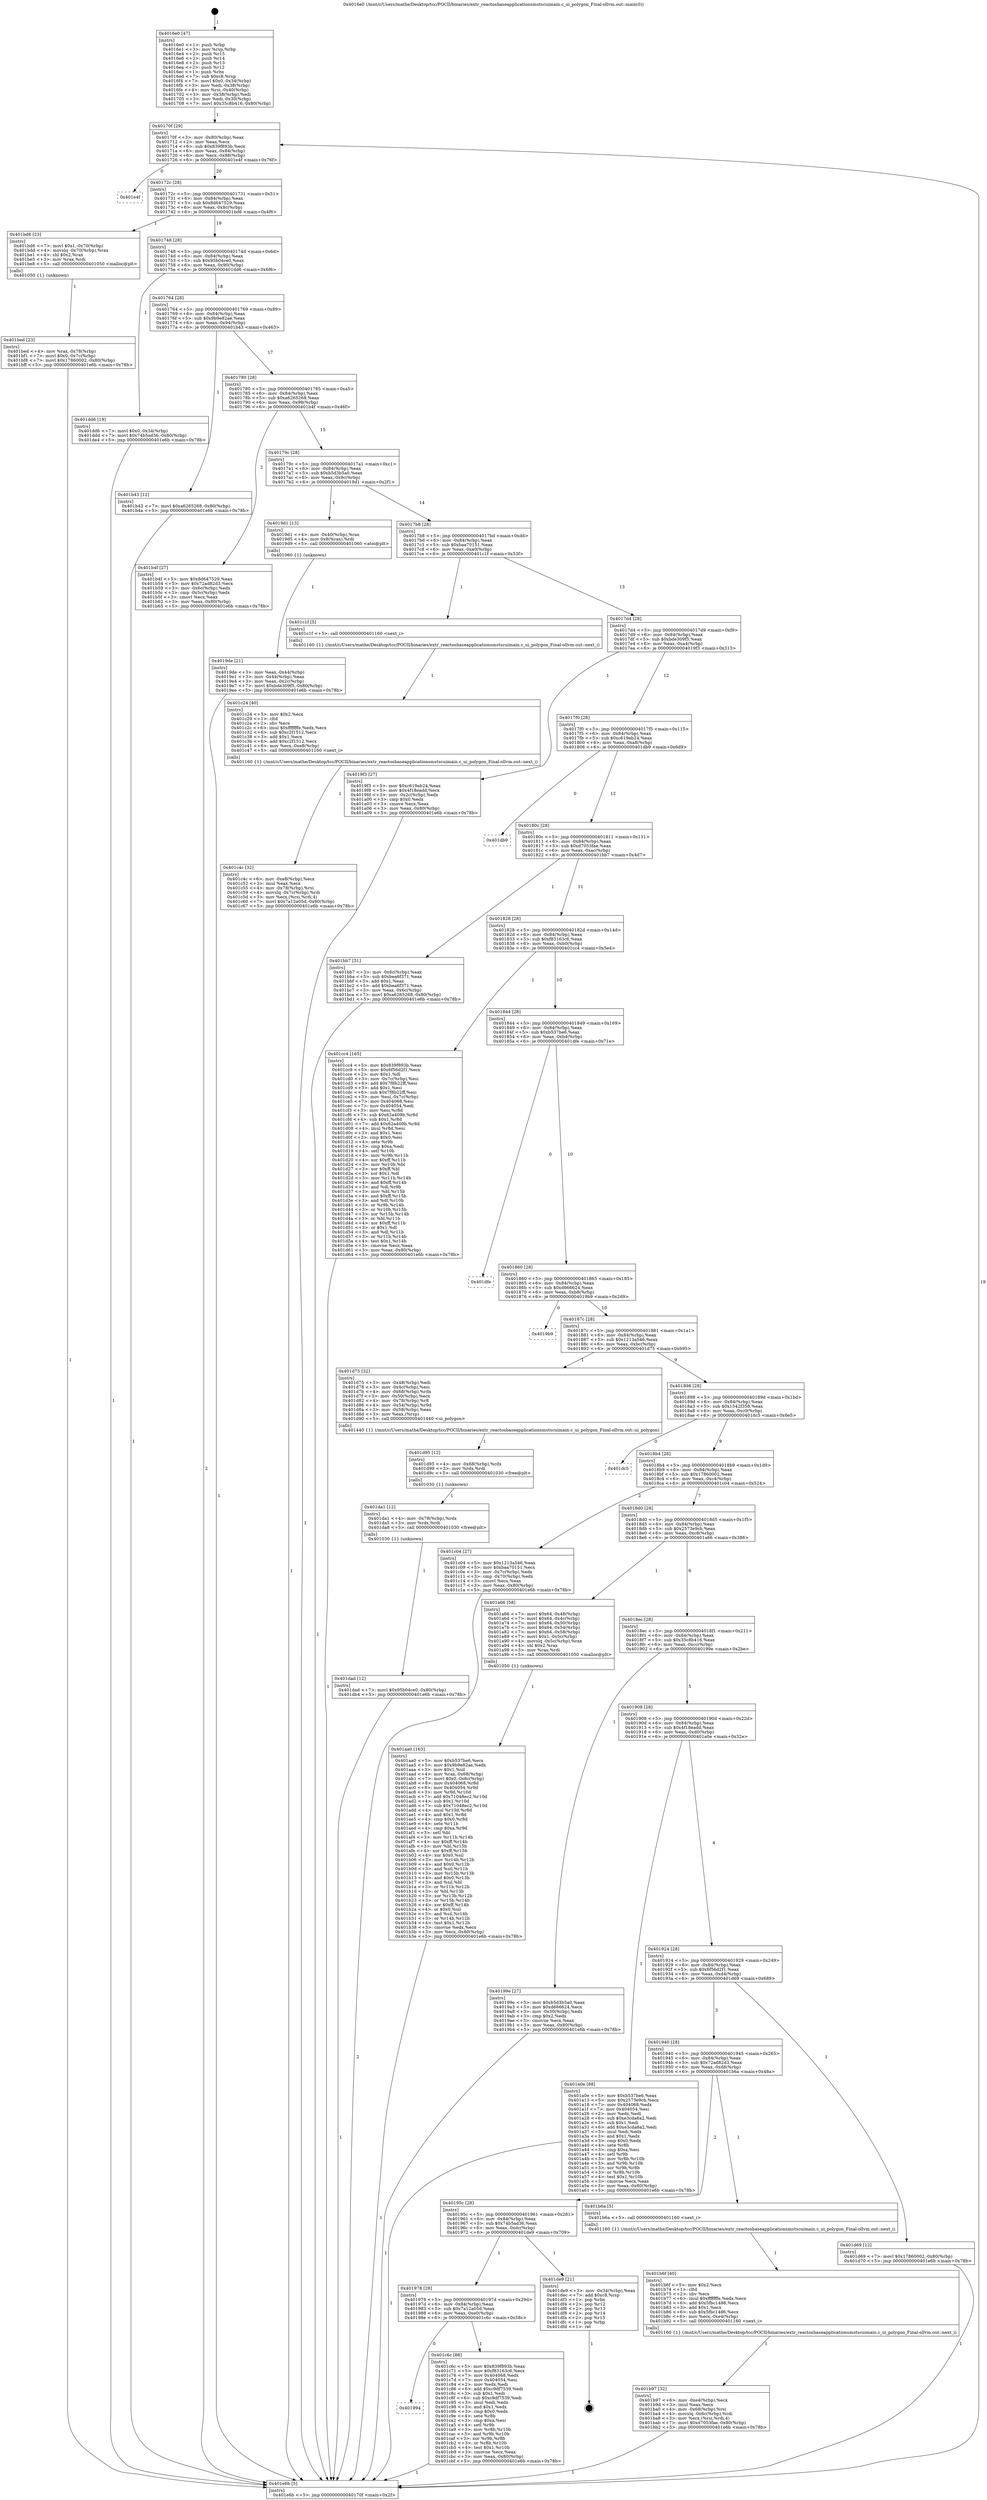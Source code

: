 digraph "0x4016e0" {
  label = "0x4016e0 (/mnt/c/Users/mathe/Desktop/tcc/POCII/binaries/extr_reactosbaseapplicationsmstscuimain.c_ui_polygon_Final-ollvm.out::main(0))"
  labelloc = "t"
  node[shape=record]

  Entry [label="",width=0.3,height=0.3,shape=circle,fillcolor=black,style=filled]
  "0x40170f" [label="{
     0x40170f [29]\l
     | [instrs]\l
     &nbsp;&nbsp;0x40170f \<+3\>: mov -0x80(%rbp),%eax\l
     &nbsp;&nbsp;0x401712 \<+2\>: mov %eax,%ecx\l
     &nbsp;&nbsp;0x401714 \<+6\>: sub $0x839f893b,%ecx\l
     &nbsp;&nbsp;0x40171a \<+6\>: mov %eax,-0x84(%rbp)\l
     &nbsp;&nbsp;0x401720 \<+6\>: mov %ecx,-0x88(%rbp)\l
     &nbsp;&nbsp;0x401726 \<+6\>: je 0000000000401e4f \<main+0x76f\>\l
  }"]
  "0x401e4f" [label="{
     0x401e4f\l
  }", style=dashed]
  "0x40172c" [label="{
     0x40172c [28]\l
     | [instrs]\l
     &nbsp;&nbsp;0x40172c \<+5\>: jmp 0000000000401731 \<main+0x51\>\l
     &nbsp;&nbsp;0x401731 \<+6\>: mov -0x84(%rbp),%eax\l
     &nbsp;&nbsp;0x401737 \<+5\>: sub $0x8d647529,%eax\l
     &nbsp;&nbsp;0x40173c \<+6\>: mov %eax,-0x8c(%rbp)\l
     &nbsp;&nbsp;0x401742 \<+6\>: je 0000000000401bd6 \<main+0x4f6\>\l
  }"]
  Exit [label="",width=0.3,height=0.3,shape=circle,fillcolor=black,style=filled,peripheries=2]
  "0x401bd6" [label="{
     0x401bd6 [23]\l
     | [instrs]\l
     &nbsp;&nbsp;0x401bd6 \<+7\>: movl $0x1,-0x70(%rbp)\l
     &nbsp;&nbsp;0x401bdd \<+4\>: movslq -0x70(%rbp),%rax\l
     &nbsp;&nbsp;0x401be1 \<+4\>: shl $0x2,%rax\l
     &nbsp;&nbsp;0x401be5 \<+3\>: mov %rax,%rdi\l
     &nbsp;&nbsp;0x401be8 \<+5\>: call 0000000000401050 \<malloc@plt\>\l
     | [calls]\l
     &nbsp;&nbsp;0x401050 \{1\} (unknown)\l
  }"]
  "0x401748" [label="{
     0x401748 [28]\l
     | [instrs]\l
     &nbsp;&nbsp;0x401748 \<+5\>: jmp 000000000040174d \<main+0x6d\>\l
     &nbsp;&nbsp;0x40174d \<+6\>: mov -0x84(%rbp),%eax\l
     &nbsp;&nbsp;0x401753 \<+5\>: sub $0x95b04ce0,%eax\l
     &nbsp;&nbsp;0x401758 \<+6\>: mov %eax,-0x90(%rbp)\l
     &nbsp;&nbsp;0x40175e \<+6\>: je 0000000000401dd6 \<main+0x6f6\>\l
  }"]
  "0x401dad" [label="{
     0x401dad [12]\l
     | [instrs]\l
     &nbsp;&nbsp;0x401dad \<+7\>: movl $0x95b04ce0,-0x80(%rbp)\l
     &nbsp;&nbsp;0x401db4 \<+5\>: jmp 0000000000401e6b \<main+0x78b\>\l
  }"]
  "0x401dd6" [label="{
     0x401dd6 [19]\l
     | [instrs]\l
     &nbsp;&nbsp;0x401dd6 \<+7\>: movl $0x0,-0x34(%rbp)\l
     &nbsp;&nbsp;0x401ddd \<+7\>: movl $0x74b5ad36,-0x80(%rbp)\l
     &nbsp;&nbsp;0x401de4 \<+5\>: jmp 0000000000401e6b \<main+0x78b\>\l
  }"]
  "0x401764" [label="{
     0x401764 [28]\l
     | [instrs]\l
     &nbsp;&nbsp;0x401764 \<+5\>: jmp 0000000000401769 \<main+0x89\>\l
     &nbsp;&nbsp;0x401769 \<+6\>: mov -0x84(%rbp),%eax\l
     &nbsp;&nbsp;0x40176f \<+5\>: sub $0x9b9e82ae,%eax\l
     &nbsp;&nbsp;0x401774 \<+6\>: mov %eax,-0x94(%rbp)\l
     &nbsp;&nbsp;0x40177a \<+6\>: je 0000000000401b43 \<main+0x463\>\l
  }"]
  "0x401da1" [label="{
     0x401da1 [12]\l
     | [instrs]\l
     &nbsp;&nbsp;0x401da1 \<+4\>: mov -0x78(%rbp),%rdx\l
     &nbsp;&nbsp;0x401da5 \<+3\>: mov %rdx,%rdi\l
     &nbsp;&nbsp;0x401da8 \<+5\>: call 0000000000401030 \<free@plt\>\l
     | [calls]\l
     &nbsp;&nbsp;0x401030 \{1\} (unknown)\l
  }"]
  "0x401b43" [label="{
     0x401b43 [12]\l
     | [instrs]\l
     &nbsp;&nbsp;0x401b43 \<+7\>: movl $0xa6265268,-0x80(%rbp)\l
     &nbsp;&nbsp;0x401b4a \<+5\>: jmp 0000000000401e6b \<main+0x78b\>\l
  }"]
  "0x401780" [label="{
     0x401780 [28]\l
     | [instrs]\l
     &nbsp;&nbsp;0x401780 \<+5\>: jmp 0000000000401785 \<main+0xa5\>\l
     &nbsp;&nbsp;0x401785 \<+6\>: mov -0x84(%rbp),%eax\l
     &nbsp;&nbsp;0x40178b \<+5\>: sub $0xa6265268,%eax\l
     &nbsp;&nbsp;0x401790 \<+6\>: mov %eax,-0x98(%rbp)\l
     &nbsp;&nbsp;0x401796 \<+6\>: je 0000000000401b4f \<main+0x46f\>\l
  }"]
  "0x401d95" [label="{
     0x401d95 [12]\l
     | [instrs]\l
     &nbsp;&nbsp;0x401d95 \<+4\>: mov -0x68(%rbp),%rdx\l
     &nbsp;&nbsp;0x401d99 \<+3\>: mov %rdx,%rdi\l
     &nbsp;&nbsp;0x401d9c \<+5\>: call 0000000000401030 \<free@plt\>\l
     | [calls]\l
     &nbsp;&nbsp;0x401030 \{1\} (unknown)\l
  }"]
  "0x401b4f" [label="{
     0x401b4f [27]\l
     | [instrs]\l
     &nbsp;&nbsp;0x401b4f \<+5\>: mov $0x8d647529,%eax\l
     &nbsp;&nbsp;0x401b54 \<+5\>: mov $0x72ad82d3,%ecx\l
     &nbsp;&nbsp;0x401b59 \<+3\>: mov -0x6c(%rbp),%edx\l
     &nbsp;&nbsp;0x401b5c \<+3\>: cmp -0x5c(%rbp),%edx\l
     &nbsp;&nbsp;0x401b5f \<+3\>: cmovl %ecx,%eax\l
     &nbsp;&nbsp;0x401b62 \<+3\>: mov %eax,-0x80(%rbp)\l
     &nbsp;&nbsp;0x401b65 \<+5\>: jmp 0000000000401e6b \<main+0x78b\>\l
  }"]
  "0x40179c" [label="{
     0x40179c [28]\l
     | [instrs]\l
     &nbsp;&nbsp;0x40179c \<+5\>: jmp 00000000004017a1 \<main+0xc1\>\l
     &nbsp;&nbsp;0x4017a1 \<+6\>: mov -0x84(%rbp),%eax\l
     &nbsp;&nbsp;0x4017a7 \<+5\>: sub $0xb5d3b5a0,%eax\l
     &nbsp;&nbsp;0x4017ac \<+6\>: mov %eax,-0x9c(%rbp)\l
     &nbsp;&nbsp;0x4017b2 \<+6\>: je 00000000004019d1 \<main+0x2f1\>\l
  }"]
  "0x401994" [label="{
     0x401994\l
  }", style=dashed]
  "0x4019d1" [label="{
     0x4019d1 [13]\l
     | [instrs]\l
     &nbsp;&nbsp;0x4019d1 \<+4\>: mov -0x40(%rbp),%rax\l
     &nbsp;&nbsp;0x4019d5 \<+4\>: mov 0x8(%rax),%rdi\l
     &nbsp;&nbsp;0x4019d9 \<+5\>: call 0000000000401060 \<atoi@plt\>\l
     | [calls]\l
     &nbsp;&nbsp;0x401060 \{1\} (unknown)\l
  }"]
  "0x4017b8" [label="{
     0x4017b8 [28]\l
     | [instrs]\l
     &nbsp;&nbsp;0x4017b8 \<+5\>: jmp 00000000004017bd \<main+0xdd\>\l
     &nbsp;&nbsp;0x4017bd \<+6\>: mov -0x84(%rbp),%eax\l
     &nbsp;&nbsp;0x4017c3 \<+5\>: sub $0xbaa70151,%eax\l
     &nbsp;&nbsp;0x4017c8 \<+6\>: mov %eax,-0xa0(%rbp)\l
     &nbsp;&nbsp;0x4017ce \<+6\>: je 0000000000401c1f \<main+0x53f\>\l
  }"]
  "0x401c6c" [label="{
     0x401c6c [88]\l
     | [instrs]\l
     &nbsp;&nbsp;0x401c6c \<+5\>: mov $0x839f893b,%eax\l
     &nbsp;&nbsp;0x401c71 \<+5\>: mov $0xf83163c6,%ecx\l
     &nbsp;&nbsp;0x401c76 \<+7\>: mov 0x404068,%edx\l
     &nbsp;&nbsp;0x401c7d \<+7\>: mov 0x404054,%esi\l
     &nbsp;&nbsp;0x401c84 \<+2\>: mov %edx,%edi\l
     &nbsp;&nbsp;0x401c86 \<+6\>: add $0xc9df7539,%edi\l
     &nbsp;&nbsp;0x401c8c \<+3\>: sub $0x1,%edi\l
     &nbsp;&nbsp;0x401c8f \<+6\>: sub $0xc9df7539,%edi\l
     &nbsp;&nbsp;0x401c95 \<+3\>: imul %edi,%edx\l
     &nbsp;&nbsp;0x401c98 \<+3\>: and $0x1,%edx\l
     &nbsp;&nbsp;0x401c9b \<+3\>: cmp $0x0,%edx\l
     &nbsp;&nbsp;0x401c9e \<+4\>: sete %r8b\l
     &nbsp;&nbsp;0x401ca2 \<+3\>: cmp $0xa,%esi\l
     &nbsp;&nbsp;0x401ca5 \<+4\>: setl %r9b\l
     &nbsp;&nbsp;0x401ca9 \<+3\>: mov %r8b,%r10b\l
     &nbsp;&nbsp;0x401cac \<+3\>: and %r9b,%r10b\l
     &nbsp;&nbsp;0x401caf \<+3\>: xor %r9b,%r8b\l
     &nbsp;&nbsp;0x401cb2 \<+3\>: or %r8b,%r10b\l
     &nbsp;&nbsp;0x401cb5 \<+4\>: test $0x1,%r10b\l
     &nbsp;&nbsp;0x401cb9 \<+3\>: cmovne %ecx,%eax\l
     &nbsp;&nbsp;0x401cbc \<+3\>: mov %eax,-0x80(%rbp)\l
     &nbsp;&nbsp;0x401cbf \<+5\>: jmp 0000000000401e6b \<main+0x78b\>\l
  }"]
  "0x401c1f" [label="{
     0x401c1f [5]\l
     | [instrs]\l
     &nbsp;&nbsp;0x401c1f \<+5\>: call 0000000000401160 \<next_i\>\l
     | [calls]\l
     &nbsp;&nbsp;0x401160 \{1\} (/mnt/c/Users/mathe/Desktop/tcc/POCII/binaries/extr_reactosbaseapplicationsmstscuimain.c_ui_polygon_Final-ollvm.out::next_i)\l
  }"]
  "0x4017d4" [label="{
     0x4017d4 [28]\l
     | [instrs]\l
     &nbsp;&nbsp;0x4017d4 \<+5\>: jmp 00000000004017d9 \<main+0xf9\>\l
     &nbsp;&nbsp;0x4017d9 \<+6\>: mov -0x84(%rbp),%eax\l
     &nbsp;&nbsp;0x4017df \<+5\>: sub $0xbde309f5,%eax\l
     &nbsp;&nbsp;0x4017e4 \<+6\>: mov %eax,-0xa4(%rbp)\l
     &nbsp;&nbsp;0x4017ea \<+6\>: je 00000000004019f3 \<main+0x313\>\l
  }"]
  "0x401978" [label="{
     0x401978 [28]\l
     | [instrs]\l
     &nbsp;&nbsp;0x401978 \<+5\>: jmp 000000000040197d \<main+0x29d\>\l
     &nbsp;&nbsp;0x40197d \<+6\>: mov -0x84(%rbp),%eax\l
     &nbsp;&nbsp;0x401983 \<+5\>: sub $0x7a12a05d,%eax\l
     &nbsp;&nbsp;0x401988 \<+6\>: mov %eax,-0xe0(%rbp)\l
     &nbsp;&nbsp;0x40198e \<+6\>: je 0000000000401c6c \<main+0x58c\>\l
  }"]
  "0x4019f3" [label="{
     0x4019f3 [27]\l
     | [instrs]\l
     &nbsp;&nbsp;0x4019f3 \<+5\>: mov $0xc619eb24,%eax\l
     &nbsp;&nbsp;0x4019f8 \<+5\>: mov $0x4f18eadd,%ecx\l
     &nbsp;&nbsp;0x4019fd \<+3\>: mov -0x2c(%rbp),%edx\l
     &nbsp;&nbsp;0x401a00 \<+3\>: cmp $0x0,%edx\l
     &nbsp;&nbsp;0x401a03 \<+3\>: cmove %ecx,%eax\l
     &nbsp;&nbsp;0x401a06 \<+3\>: mov %eax,-0x80(%rbp)\l
     &nbsp;&nbsp;0x401a09 \<+5\>: jmp 0000000000401e6b \<main+0x78b\>\l
  }"]
  "0x4017f0" [label="{
     0x4017f0 [28]\l
     | [instrs]\l
     &nbsp;&nbsp;0x4017f0 \<+5\>: jmp 00000000004017f5 \<main+0x115\>\l
     &nbsp;&nbsp;0x4017f5 \<+6\>: mov -0x84(%rbp),%eax\l
     &nbsp;&nbsp;0x4017fb \<+5\>: sub $0xc619eb24,%eax\l
     &nbsp;&nbsp;0x401800 \<+6\>: mov %eax,-0xa8(%rbp)\l
     &nbsp;&nbsp;0x401806 \<+6\>: je 0000000000401db9 \<main+0x6d9\>\l
  }"]
  "0x401de9" [label="{
     0x401de9 [21]\l
     | [instrs]\l
     &nbsp;&nbsp;0x401de9 \<+3\>: mov -0x34(%rbp),%eax\l
     &nbsp;&nbsp;0x401dec \<+7\>: add $0xc8,%rsp\l
     &nbsp;&nbsp;0x401df3 \<+1\>: pop %rbx\l
     &nbsp;&nbsp;0x401df4 \<+2\>: pop %r12\l
     &nbsp;&nbsp;0x401df6 \<+2\>: pop %r13\l
     &nbsp;&nbsp;0x401df8 \<+2\>: pop %r14\l
     &nbsp;&nbsp;0x401dfa \<+2\>: pop %r15\l
     &nbsp;&nbsp;0x401dfc \<+1\>: pop %rbp\l
     &nbsp;&nbsp;0x401dfd \<+1\>: ret\l
  }"]
  "0x401db9" [label="{
     0x401db9\l
  }", style=dashed]
  "0x40180c" [label="{
     0x40180c [28]\l
     | [instrs]\l
     &nbsp;&nbsp;0x40180c \<+5\>: jmp 0000000000401811 \<main+0x131\>\l
     &nbsp;&nbsp;0x401811 \<+6\>: mov -0x84(%rbp),%eax\l
     &nbsp;&nbsp;0x401817 \<+5\>: sub $0xd7053fae,%eax\l
     &nbsp;&nbsp;0x40181c \<+6\>: mov %eax,-0xac(%rbp)\l
     &nbsp;&nbsp;0x401822 \<+6\>: je 0000000000401bb7 \<main+0x4d7\>\l
  }"]
  "0x401c4c" [label="{
     0x401c4c [32]\l
     | [instrs]\l
     &nbsp;&nbsp;0x401c4c \<+6\>: mov -0xe8(%rbp),%ecx\l
     &nbsp;&nbsp;0x401c52 \<+3\>: imul %eax,%ecx\l
     &nbsp;&nbsp;0x401c55 \<+4\>: mov -0x78(%rbp),%rsi\l
     &nbsp;&nbsp;0x401c59 \<+4\>: movslq -0x7c(%rbp),%rdi\l
     &nbsp;&nbsp;0x401c5d \<+3\>: mov %ecx,(%rsi,%rdi,4)\l
     &nbsp;&nbsp;0x401c60 \<+7\>: movl $0x7a12a05d,-0x80(%rbp)\l
     &nbsp;&nbsp;0x401c67 \<+5\>: jmp 0000000000401e6b \<main+0x78b\>\l
  }"]
  "0x401bb7" [label="{
     0x401bb7 [31]\l
     | [instrs]\l
     &nbsp;&nbsp;0x401bb7 \<+3\>: mov -0x6c(%rbp),%eax\l
     &nbsp;&nbsp;0x401bba \<+5\>: sub $0xbea6f371,%eax\l
     &nbsp;&nbsp;0x401bbf \<+3\>: add $0x1,%eax\l
     &nbsp;&nbsp;0x401bc2 \<+5\>: add $0xbea6f371,%eax\l
     &nbsp;&nbsp;0x401bc7 \<+3\>: mov %eax,-0x6c(%rbp)\l
     &nbsp;&nbsp;0x401bca \<+7\>: movl $0xa6265268,-0x80(%rbp)\l
     &nbsp;&nbsp;0x401bd1 \<+5\>: jmp 0000000000401e6b \<main+0x78b\>\l
  }"]
  "0x401828" [label="{
     0x401828 [28]\l
     | [instrs]\l
     &nbsp;&nbsp;0x401828 \<+5\>: jmp 000000000040182d \<main+0x14d\>\l
     &nbsp;&nbsp;0x40182d \<+6\>: mov -0x84(%rbp),%eax\l
     &nbsp;&nbsp;0x401833 \<+5\>: sub $0xf83163c6,%eax\l
     &nbsp;&nbsp;0x401838 \<+6\>: mov %eax,-0xb0(%rbp)\l
     &nbsp;&nbsp;0x40183e \<+6\>: je 0000000000401cc4 \<main+0x5e4\>\l
  }"]
  "0x401c24" [label="{
     0x401c24 [40]\l
     | [instrs]\l
     &nbsp;&nbsp;0x401c24 \<+5\>: mov $0x2,%ecx\l
     &nbsp;&nbsp;0x401c29 \<+1\>: cltd\l
     &nbsp;&nbsp;0x401c2a \<+2\>: idiv %ecx\l
     &nbsp;&nbsp;0x401c2c \<+6\>: imul $0xfffffffe,%edx,%ecx\l
     &nbsp;&nbsp;0x401c32 \<+6\>: sub $0xc2f1512,%ecx\l
     &nbsp;&nbsp;0x401c38 \<+3\>: add $0x1,%ecx\l
     &nbsp;&nbsp;0x401c3b \<+6\>: add $0xc2f1512,%ecx\l
     &nbsp;&nbsp;0x401c41 \<+6\>: mov %ecx,-0xe8(%rbp)\l
     &nbsp;&nbsp;0x401c47 \<+5\>: call 0000000000401160 \<next_i\>\l
     | [calls]\l
     &nbsp;&nbsp;0x401160 \{1\} (/mnt/c/Users/mathe/Desktop/tcc/POCII/binaries/extr_reactosbaseapplicationsmstscuimain.c_ui_polygon_Final-ollvm.out::next_i)\l
  }"]
  "0x401cc4" [label="{
     0x401cc4 [165]\l
     | [instrs]\l
     &nbsp;&nbsp;0x401cc4 \<+5\>: mov $0x839f893b,%eax\l
     &nbsp;&nbsp;0x401cc9 \<+5\>: mov $0x6f56d2f1,%ecx\l
     &nbsp;&nbsp;0x401cce \<+2\>: mov $0x1,%dl\l
     &nbsp;&nbsp;0x401cd0 \<+3\>: mov -0x7c(%rbp),%esi\l
     &nbsp;&nbsp;0x401cd3 \<+6\>: add $0x7f8b22ff,%esi\l
     &nbsp;&nbsp;0x401cd9 \<+3\>: add $0x1,%esi\l
     &nbsp;&nbsp;0x401cdc \<+6\>: sub $0x7f8b22ff,%esi\l
     &nbsp;&nbsp;0x401ce2 \<+3\>: mov %esi,-0x7c(%rbp)\l
     &nbsp;&nbsp;0x401ce5 \<+7\>: mov 0x404068,%esi\l
     &nbsp;&nbsp;0x401cec \<+7\>: mov 0x404054,%edi\l
     &nbsp;&nbsp;0x401cf3 \<+3\>: mov %esi,%r8d\l
     &nbsp;&nbsp;0x401cf6 \<+7\>: sub $0x62a409b,%r8d\l
     &nbsp;&nbsp;0x401cfd \<+4\>: sub $0x1,%r8d\l
     &nbsp;&nbsp;0x401d01 \<+7\>: add $0x62a409b,%r8d\l
     &nbsp;&nbsp;0x401d08 \<+4\>: imul %r8d,%esi\l
     &nbsp;&nbsp;0x401d0c \<+3\>: and $0x1,%esi\l
     &nbsp;&nbsp;0x401d0f \<+3\>: cmp $0x0,%esi\l
     &nbsp;&nbsp;0x401d12 \<+4\>: sete %r9b\l
     &nbsp;&nbsp;0x401d16 \<+3\>: cmp $0xa,%edi\l
     &nbsp;&nbsp;0x401d19 \<+4\>: setl %r10b\l
     &nbsp;&nbsp;0x401d1d \<+3\>: mov %r9b,%r11b\l
     &nbsp;&nbsp;0x401d20 \<+4\>: xor $0xff,%r11b\l
     &nbsp;&nbsp;0x401d24 \<+3\>: mov %r10b,%bl\l
     &nbsp;&nbsp;0x401d27 \<+3\>: xor $0xff,%bl\l
     &nbsp;&nbsp;0x401d2a \<+3\>: xor $0x1,%dl\l
     &nbsp;&nbsp;0x401d2d \<+3\>: mov %r11b,%r14b\l
     &nbsp;&nbsp;0x401d30 \<+4\>: and $0xff,%r14b\l
     &nbsp;&nbsp;0x401d34 \<+3\>: and %dl,%r9b\l
     &nbsp;&nbsp;0x401d37 \<+3\>: mov %bl,%r15b\l
     &nbsp;&nbsp;0x401d3a \<+4\>: and $0xff,%r15b\l
     &nbsp;&nbsp;0x401d3e \<+3\>: and %dl,%r10b\l
     &nbsp;&nbsp;0x401d41 \<+3\>: or %r9b,%r14b\l
     &nbsp;&nbsp;0x401d44 \<+3\>: or %r10b,%r15b\l
     &nbsp;&nbsp;0x401d47 \<+3\>: xor %r15b,%r14b\l
     &nbsp;&nbsp;0x401d4a \<+3\>: or %bl,%r11b\l
     &nbsp;&nbsp;0x401d4d \<+4\>: xor $0xff,%r11b\l
     &nbsp;&nbsp;0x401d51 \<+3\>: or $0x1,%dl\l
     &nbsp;&nbsp;0x401d54 \<+3\>: and %dl,%r11b\l
     &nbsp;&nbsp;0x401d57 \<+3\>: or %r11b,%r14b\l
     &nbsp;&nbsp;0x401d5a \<+4\>: test $0x1,%r14b\l
     &nbsp;&nbsp;0x401d5e \<+3\>: cmovne %ecx,%eax\l
     &nbsp;&nbsp;0x401d61 \<+3\>: mov %eax,-0x80(%rbp)\l
     &nbsp;&nbsp;0x401d64 \<+5\>: jmp 0000000000401e6b \<main+0x78b\>\l
  }"]
  "0x401844" [label="{
     0x401844 [28]\l
     | [instrs]\l
     &nbsp;&nbsp;0x401844 \<+5\>: jmp 0000000000401849 \<main+0x169\>\l
     &nbsp;&nbsp;0x401849 \<+6\>: mov -0x84(%rbp),%eax\l
     &nbsp;&nbsp;0x40184f \<+5\>: sub $0xb537be6,%eax\l
     &nbsp;&nbsp;0x401854 \<+6\>: mov %eax,-0xb4(%rbp)\l
     &nbsp;&nbsp;0x40185a \<+6\>: je 0000000000401dfe \<main+0x71e\>\l
  }"]
  "0x401bed" [label="{
     0x401bed [23]\l
     | [instrs]\l
     &nbsp;&nbsp;0x401bed \<+4\>: mov %rax,-0x78(%rbp)\l
     &nbsp;&nbsp;0x401bf1 \<+7\>: movl $0x0,-0x7c(%rbp)\l
     &nbsp;&nbsp;0x401bf8 \<+7\>: movl $0x17860002,-0x80(%rbp)\l
     &nbsp;&nbsp;0x401bff \<+5\>: jmp 0000000000401e6b \<main+0x78b\>\l
  }"]
  "0x401dfe" [label="{
     0x401dfe\l
  }", style=dashed]
  "0x401860" [label="{
     0x401860 [28]\l
     | [instrs]\l
     &nbsp;&nbsp;0x401860 \<+5\>: jmp 0000000000401865 \<main+0x185\>\l
     &nbsp;&nbsp;0x401865 \<+6\>: mov -0x84(%rbp),%eax\l
     &nbsp;&nbsp;0x40186b \<+5\>: sub $0xd666624,%eax\l
     &nbsp;&nbsp;0x401870 \<+6\>: mov %eax,-0xb8(%rbp)\l
     &nbsp;&nbsp;0x401876 \<+6\>: je 00000000004019b9 \<main+0x2d9\>\l
  }"]
  "0x401b97" [label="{
     0x401b97 [32]\l
     | [instrs]\l
     &nbsp;&nbsp;0x401b97 \<+6\>: mov -0xe4(%rbp),%ecx\l
     &nbsp;&nbsp;0x401b9d \<+3\>: imul %eax,%ecx\l
     &nbsp;&nbsp;0x401ba0 \<+4\>: mov -0x68(%rbp),%rsi\l
     &nbsp;&nbsp;0x401ba4 \<+4\>: movslq -0x6c(%rbp),%rdi\l
     &nbsp;&nbsp;0x401ba8 \<+3\>: mov %ecx,(%rsi,%rdi,4)\l
     &nbsp;&nbsp;0x401bab \<+7\>: movl $0xd7053fae,-0x80(%rbp)\l
     &nbsp;&nbsp;0x401bb2 \<+5\>: jmp 0000000000401e6b \<main+0x78b\>\l
  }"]
  "0x4019b9" [label="{
     0x4019b9\l
  }", style=dashed]
  "0x40187c" [label="{
     0x40187c [28]\l
     | [instrs]\l
     &nbsp;&nbsp;0x40187c \<+5\>: jmp 0000000000401881 \<main+0x1a1\>\l
     &nbsp;&nbsp;0x401881 \<+6\>: mov -0x84(%rbp),%eax\l
     &nbsp;&nbsp;0x401887 \<+5\>: sub $0x1213a546,%eax\l
     &nbsp;&nbsp;0x40188c \<+6\>: mov %eax,-0xbc(%rbp)\l
     &nbsp;&nbsp;0x401892 \<+6\>: je 0000000000401d75 \<main+0x695\>\l
  }"]
  "0x401b6f" [label="{
     0x401b6f [40]\l
     | [instrs]\l
     &nbsp;&nbsp;0x401b6f \<+5\>: mov $0x2,%ecx\l
     &nbsp;&nbsp;0x401b74 \<+1\>: cltd\l
     &nbsp;&nbsp;0x401b75 \<+2\>: idiv %ecx\l
     &nbsp;&nbsp;0x401b77 \<+6\>: imul $0xfffffffe,%edx,%ecx\l
     &nbsp;&nbsp;0x401b7d \<+6\>: add $0x5fbc1486,%ecx\l
     &nbsp;&nbsp;0x401b83 \<+3\>: add $0x1,%ecx\l
     &nbsp;&nbsp;0x401b86 \<+6\>: sub $0x5fbc1486,%ecx\l
     &nbsp;&nbsp;0x401b8c \<+6\>: mov %ecx,-0xe4(%rbp)\l
     &nbsp;&nbsp;0x401b92 \<+5\>: call 0000000000401160 \<next_i\>\l
     | [calls]\l
     &nbsp;&nbsp;0x401160 \{1\} (/mnt/c/Users/mathe/Desktop/tcc/POCII/binaries/extr_reactosbaseapplicationsmstscuimain.c_ui_polygon_Final-ollvm.out::next_i)\l
  }"]
  "0x401d75" [label="{
     0x401d75 [32]\l
     | [instrs]\l
     &nbsp;&nbsp;0x401d75 \<+3\>: mov -0x48(%rbp),%edi\l
     &nbsp;&nbsp;0x401d78 \<+3\>: mov -0x4c(%rbp),%esi\l
     &nbsp;&nbsp;0x401d7b \<+4\>: mov -0x68(%rbp),%rdx\l
     &nbsp;&nbsp;0x401d7f \<+3\>: mov -0x50(%rbp),%ecx\l
     &nbsp;&nbsp;0x401d82 \<+4\>: mov -0x78(%rbp),%r8\l
     &nbsp;&nbsp;0x401d86 \<+4\>: mov -0x54(%rbp),%r9d\l
     &nbsp;&nbsp;0x401d8a \<+3\>: mov -0x58(%rbp),%eax\l
     &nbsp;&nbsp;0x401d8d \<+3\>: mov %eax,(%rsp)\l
     &nbsp;&nbsp;0x401d90 \<+5\>: call 0000000000401440 \<ui_polygon\>\l
     | [calls]\l
     &nbsp;&nbsp;0x401440 \{1\} (/mnt/c/Users/mathe/Desktop/tcc/POCII/binaries/extr_reactosbaseapplicationsmstscuimain.c_ui_polygon_Final-ollvm.out::ui_polygon)\l
  }"]
  "0x401898" [label="{
     0x401898 [28]\l
     | [instrs]\l
     &nbsp;&nbsp;0x401898 \<+5\>: jmp 000000000040189d \<main+0x1bd\>\l
     &nbsp;&nbsp;0x40189d \<+6\>: mov -0x84(%rbp),%eax\l
     &nbsp;&nbsp;0x4018a3 \<+5\>: sub $0x1542f358,%eax\l
     &nbsp;&nbsp;0x4018a8 \<+6\>: mov %eax,-0xc0(%rbp)\l
     &nbsp;&nbsp;0x4018ae \<+6\>: je 0000000000401dc5 \<main+0x6e5\>\l
  }"]
  "0x40195c" [label="{
     0x40195c [28]\l
     | [instrs]\l
     &nbsp;&nbsp;0x40195c \<+5\>: jmp 0000000000401961 \<main+0x281\>\l
     &nbsp;&nbsp;0x401961 \<+6\>: mov -0x84(%rbp),%eax\l
     &nbsp;&nbsp;0x401967 \<+5\>: sub $0x74b5ad36,%eax\l
     &nbsp;&nbsp;0x40196c \<+6\>: mov %eax,-0xdc(%rbp)\l
     &nbsp;&nbsp;0x401972 \<+6\>: je 0000000000401de9 \<main+0x709\>\l
  }"]
  "0x401dc5" [label="{
     0x401dc5\l
  }", style=dashed]
  "0x4018b4" [label="{
     0x4018b4 [28]\l
     | [instrs]\l
     &nbsp;&nbsp;0x4018b4 \<+5\>: jmp 00000000004018b9 \<main+0x1d9\>\l
     &nbsp;&nbsp;0x4018b9 \<+6\>: mov -0x84(%rbp),%eax\l
     &nbsp;&nbsp;0x4018bf \<+5\>: sub $0x17860002,%eax\l
     &nbsp;&nbsp;0x4018c4 \<+6\>: mov %eax,-0xc4(%rbp)\l
     &nbsp;&nbsp;0x4018ca \<+6\>: je 0000000000401c04 \<main+0x524\>\l
  }"]
  "0x401b6a" [label="{
     0x401b6a [5]\l
     | [instrs]\l
     &nbsp;&nbsp;0x401b6a \<+5\>: call 0000000000401160 \<next_i\>\l
     | [calls]\l
     &nbsp;&nbsp;0x401160 \{1\} (/mnt/c/Users/mathe/Desktop/tcc/POCII/binaries/extr_reactosbaseapplicationsmstscuimain.c_ui_polygon_Final-ollvm.out::next_i)\l
  }"]
  "0x401c04" [label="{
     0x401c04 [27]\l
     | [instrs]\l
     &nbsp;&nbsp;0x401c04 \<+5\>: mov $0x1213a546,%eax\l
     &nbsp;&nbsp;0x401c09 \<+5\>: mov $0xbaa70151,%ecx\l
     &nbsp;&nbsp;0x401c0e \<+3\>: mov -0x7c(%rbp),%edx\l
     &nbsp;&nbsp;0x401c11 \<+3\>: cmp -0x70(%rbp),%edx\l
     &nbsp;&nbsp;0x401c14 \<+3\>: cmovl %ecx,%eax\l
     &nbsp;&nbsp;0x401c17 \<+3\>: mov %eax,-0x80(%rbp)\l
     &nbsp;&nbsp;0x401c1a \<+5\>: jmp 0000000000401e6b \<main+0x78b\>\l
  }"]
  "0x4018d0" [label="{
     0x4018d0 [28]\l
     | [instrs]\l
     &nbsp;&nbsp;0x4018d0 \<+5\>: jmp 00000000004018d5 \<main+0x1f5\>\l
     &nbsp;&nbsp;0x4018d5 \<+6\>: mov -0x84(%rbp),%eax\l
     &nbsp;&nbsp;0x4018db \<+5\>: sub $0x2573e9cb,%eax\l
     &nbsp;&nbsp;0x4018e0 \<+6\>: mov %eax,-0xc8(%rbp)\l
     &nbsp;&nbsp;0x4018e6 \<+6\>: je 0000000000401a66 \<main+0x386\>\l
  }"]
  "0x401940" [label="{
     0x401940 [28]\l
     | [instrs]\l
     &nbsp;&nbsp;0x401940 \<+5\>: jmp 0000000000401945 \<main+0x265\>\l
     &nbsp;&nbsp;0x401945 \<+6\>: mov -0x84(%rbp),%eax\l
     &nbsp;&nbsp;0x40194b \<+5\>: sub $0x72ad82d3,%eax\l
     &nbsp;&nbsp;0x401950 \<+6\>: mov %eax,-0xd8(%rbp)\l
     &nbsp;&nbsp;0x401956 \<+6\>: je 0000000000401b6a \<main+0x48a\>\l
  }"]
  "0x401a66" [label="{
     0x401a66 [58]\l
     | [instrs]\l
     &nbsp;&nbsp;0x401a66 \<+7\>: movl $0x64,-0x48(%rbp)\l
     &nbsp;&nbsp;0x401a6d \<+7\>: movl $0x64,-0x4c(%rbp)\l
     &nbsp;&nbsp;0x401a74 \<+7\>: movl $0x64,-0x50(%rbp)\l
     &nbsp;&nbsp;0x401a7b \<+7\>: movl $0x64,-0x54(%rbp)\l
     &nbsp;&nbsp;0x401a82 \<+7\>: movl $0x64,-0x58(%rbp)\l
     &nbsp;&nbsp;0x401a89 \<+7\>: movl $0x1,-0x5c(%rbp)\l
     &nbsp;&nbsp;0x401a90 \<+4\>: movslq -0x5c(%rbp),%rax\l
     &nbsp;&nbsp;0x401a94 \<+4\>: shl $0x2,%rax\l
     &nbsp;&nbsp;0x401a98 \<+3\>: mov %rax,%rdi\l
     &nbsp;&nbsp;0x401a9b \<+5\>: call 0000000000401050 \<malloc@plt\>\l
     | [calls]\l
     &nbsp;&nbsp;0x401050 \{1\} (unknown)\l
  }"]
  "0x4018ec" [label="{
     0x4018ec [28]\l
     | [instrs]\l
     &nbsp;&nbsp;0x4018ec \<+5\>: jmp 00000000004018f1 \<main+0x211\>\l
     &nbsp;&nbsp;0x4018f1 \<+6\>: mov -0x84(%rbp),%eax\l
     &nbsp;&nbsp;0x4018f7 \<+5\>: sub $0x35c8b416,%eax\l
     &nbsp;&nbsp;0x4018fc \<+6\>: mov %eax,-0xcc(%rbp)\l
     &nbsp;&nbsp;0x401902 \<+6\>: je 000000000040199e \<main+0x2be\>\l
  }"]
  "0x401d69" [label="{
     0x401d69 [12]\l
     | [instrs]\l
     &nbsp;&nbsp;0x401d69 \<+7\>: movl $0x17860002,-0x80(%rbp)\l
     &nbsp;&nbsp;0x401d70 \<+5\>: jmp 0000000000401e6b \<main+0x78b\>\l
  }"]
  "0x40199e" [label="{
     0x40199e [27]\l
     | [instrs]\l
     &nbsp;&nbsp;0x40199e \<+5\>: mov $0xb5d3b5a0,%eax\l
     &nbsp;&nbsp;0x4019a3 \<+5\>: mov $0xd666624,%ecx\l
     &nbsp;&nbsp;0x4019a8 \<+3\>: mov -0x30(%rbp),%edx\l
     &nbsp;&nbsp;0x4019ab \<+3\>: cmp $0x2,%edx\l
     &nbsp;&nbsp;0x4019ae \<+3\>: cmovne %ecx,%eax\l
     &nbsp;&nbsp;0x4019b1 \<+3\>: mov %eax,-0x80(%rbp)\l
     &nbsp;&nbsp;0x4019b4 \<+5\>: jmp 0000000000401e6b \<main+0x78b\>\l
  }"]
  "0x401908" [label="{
     0x401908 [28]\l
     | [instrs]\l
     &nbsp;&nbsp;0x401908 \<+5\>: jmp 000000000040190d \<main+0x22d\>\l
     &nbsp;&nbsp;0x40190d \<+6\>: mov -0x84(%rbp),%eax\l
     &nbsp;&nbsp;0x401913 \<+5\>: sub $0x4f18eadd,%eax\l
     &nbsp;&nbsp;0x401918 \<+6\>: mov %eax,-0xd0(%rbp)\l
     &nbsp;&nbsp;0x40191e \<+6\>: je 0000000000401a0e \<main+0x32e\>\l
  }"]
  "0x401e6b" [label="{
     0x401e6b [5]\l
     | [instrs]\l
     &nbsp;&nbsp;0x401e6b \<+5\>: jmp 000000000040170f \<main+0x2f\>\l
  }"]
  "0x4016e0" [label="{
     0x4016e0 [47]\l
     | [instrs]\l
     &nbsp;&nbsp;0x4016e0 \<+1\>: push %rbp\l
     &nbsp;&nbsp;0x4016e1 \<+3\>: mov %rsp,%rbp\l
     &nbsp;&nbsp;0x4016e4 \<+2\>: push %r15\l
     &nbsp;&nbsp;0x4016e6 \<+2\>: push %r14\l
     &nbsp;&nbsp;0x4016e8 \<+2\>: push %r13\l
     &nbsp;&nbsp;0x4016ea \<+2\>: push %r12\l
     &nbsp;&nbsp;0x4016ec \<+1\>: push %rbx\l
     &nbsp;&nbsp;0x4016ed \<+7\>: sub $0xc8,%rsp\l
     &nbsp;&nbsp;0x4016f4 \<+7\>: movl $0x0,-0x34(%rbp)\l
     &nbsp;&nbsp;0x4016fb \<+3\>: mov %edi,-0x38(%rbp)\l
     &nbsp;&nbsp;0x4016fe \<+4\>: mov %rsi,-0x40(%rbp)\l
     &nbsp;&nbsp;0x401702 \<+3\>: mov -0x38(%rbp),%edi\l
     &nbsp;&nbsp;0x401705 \<+3\>: mov %edi,-0x30(%rbp)\l
     &nbsp;&nbsp;0x401708 \<+7\>: movl $0x35c8b416,-0x80(%rbp)\l
  }"]
  "0x4019de" [label="{
     0x4019de [21]\l
     | [instrs]\l
     &nbsp;&nbsp;0x4019de \<+3\>: mov %eax,-0x44(%rbp)\l
     &nbsp;&nbsp;0x4019e1 \<+3\>: mov -0x44(%rbp),%eax\l
     &nbsp;&nbsp;0x4019e4 \<+3\>: mov %eax,-0x2c(%rbp)\l
     &nbsp;&nbsp;0x4019e7 \<+7\>: movl $0xbde309f5,-0x80(%rbp)\l
     &nbsp;&nbsp;0x4019ee \<+5\>: jmp 0000000000401e6b \<main+0x78b\>\l
  }"]
  "0x401aa0" [label="{
     0x401aa0 [163]\l
     | [instrs]\l
     &nbsp;&nbsp;0x401aa0 \<+5\>: mov $0xb537be6,%ecx\l
     &nbsp;&nbsp;0x401aa5 \<+5\>: mov $0x9b9e82ae,%edx\l
     &nbsp;&nbsp;0x401aaa \<+3\>: mov $0x1,%sil\l
     &nbsp;&nbsp;0x401aad \<+4\>: mov %rax,-0x68(%rbp)\l
     &nbsp;&nbsp;0x401ab1 \<+7\>: movl $0x0,-0x6c(%rbp)\l
     &nbsp;&nbsp;0x401ab8 \<+8\>: mov 0x404068,%r8d\l
     &nbsp;&nbsp;0x401ac0 \<+8\>: mov 0x404054,%r9d\l
     &nbsp;&nbsp;0x401ac8 \<+3\>: mov %r8d,%r10d\l
     &nbsp;&nbsp;0x401acb \<+7\>: add $0x71048ec2,%r10d\l
     &nbsp;&nbsp;0x401ad2 \<+4\>: sub $0x1,%r10d\l
     &nbsp;&nbsp;0x401ad6 \<+7\>: sub $0x71048ec2,%r10d\l
     &nbsp;&nbsp;0x401add \<+4\>: imul %r10d,%r8d\l
     &nbsp;&nbsp;0x401ae1 \<+4\>: and $0x1,%r8d\l
     &nbsp;&nbsp;0x401ae5 \<+4\>: cmp $0x0,%r8d\l
     &nbsp;&nbsp;0x401ae9 \<+4\>: sete %r11b\l
     &nbsp;&nbsp;0x401aed \<+4\>: cmp $0xa,%r9d\l
     &nbsp;&nbsp;0x401af1 \<+3\>: setl %bl\l
     &nbsp;&nbsp;0x401af4 \<+3\>: mov %r11b,%r14b\l
     &nbsp;&nbsp;0x401af7 \<+4\>: xor $0xff,%r14b\l
     &nbsp;&nbsp;0x401afb \<+3\>: mov %bl,%r15b\l
     &nbsp;&nbsp;0x401afe \<+4\>: xor $0xff,%r15b\l
     &nbsp;&nbsp;0x401b02 \<+4\>: xor $0x0,%sil\l
     &nbsp;&nbsp;0x401b06 \<+3\>: mov %r14b,%r12b\l
     &nbsp;&nbsp;0x401b09 \<+4\>: and $0x0,%r12b\l
     &nbsp;&nbsp;0x401b0d \<+3\>: and %sil,%r11b\l
     &nbsp;&nbsp;0x401b10 \<+3\>: mov %r15b,%r13b\l
     &nbsp;&nbsp;0x401b13 \<+4\>: and $0x0,%r13b\l
     &nbsp;&nbsp;0x401b17 \<+3\>: and %sil,%bl\l
     &nbsp;&nbsp;0x401b1a \<+3\>: or %r11b,%r12b\l
     &nbsp;&nbsp;0x401b1d \<+3\>: or %bl,%r13b\l
     &nbsp;&nbsp;0x401b20 \<+3\>: xor %r13b,%r12b\l
     &nbsp;&nbsp;0x401b23 \<+3\>: or %r15b,%r14b\l
     &nbsp;&nbsp;0x401b26 \<+4\>: xor $0xff,%r14b\l
     &nbsp;&nbsp;0x401b2a \<+4\>: or $0x0,%sil\l
     &nbsp;&nbsp;0x401b2e \<+3\>: and %sil,%r14b\l
     &nbsp;&nbsp;0x401b31 \<+3\>: or %r14b,%r12b\l
     &nbsp;&nbsp;0x401b34 \<+4\>: test $0x1,%r12b\l
     &nbsp;&nbsp;0x401b38 \<+3\>: cmovne %edx,%ecx\l
     &nbsp;&nbsp;0x401b3b \<+3\>: mov %ecx,-0x80(%rbp)\l
     &nbsp;&nbsp;0x401b3e \<+5\>: jmp 0000000000401e6b \<main+0x78b\>\l
  }"]
  "0x401a0e" [label="{
     0x401a0e [88]\l
     | [instrs]\l
     &nbsp;&nbsp;0x401a0e \<+5\>: mov $0xb537be6,%eax\l
     &nbsp;&nbsp;0x401a13 \<+5\>: mov $0x2573e9cb,%ecx\l
     &nbsp;&nbsp;0x401a18 \<+7\>: mov 0x404068,%edx\l
     &nbsp;&nbsp;0x401a1f \<+7\>: mov 0x404054,%esi\l
     &nbsp;&nbsp;0x401a26 \<+2\>: mov %edx,%edi\l
     &nbsp;&nbsp;0x401a28 \<+6\>: sub $0xe3cda8a2,%edi\l
     &nbsp;&nbsp;0x401a2e \<+3\>: sub $0x1,%edi\l
     &nbsp;&nbsp;0x401a31 \<+6\>: add $0xe3cda8a2,%edi\l
     &nbsp;&nbsp;0x401a37 \<+3\>: imul %edi,%edx\l
     &nbsp;&nbsp;0x401a3a \<+3\>: and $0x1,%edx\l
     &nbsp;&nbsp;0x401a3d \<+3\>: cmp $0x0,%edx\l
     &nbsp;&nbsp;0x401a40 \<+4\>: sete %r8b\l
     &nbsp;&nbsp;0x401a44 \<+3\>: cmp $0xa,%esi\l
     &nbsp;&nbsp;0x401a47 \<+4\>: setl %r9b\l
     &nbsp;&nbsp;0x401a4b \<+3\>: mov %r8b,%r10b\l
     &nbsp;&nbsp;0x401a4e \<+3\>: and %r9b,%r10b\l
     &nbsp;&nbsp;0x401a51 \<+3\>: xor %r9b,%r8b\l
     &nbsp;&nbsp;0x401a54 \<+3\>: or %r8b,%r10b\l
     &nbsp;&nbsp;0x401a57 \<+4\>: test $0x1,%r10b\l
     &nbsp;&nbsp;0x401a5b \<+3\>: cmovne %ecx,%eax\l
     &nbsp;&nbsp;0x401a5e \<+3\>: mov %eax,-0x80(%rbp)\l
     &nbsp;&nbsp;0x401a61 \<+5\>: jmp 0000000000401e6b \<main+0x78b\>\l
  }"]
  "0x401924" [label="{
     0x401924 [28]\l
     | [instrs]\l
     &nbsp;&nbsp;0x401924 \<+5\>: jmp 0000000000401929 \<main+0x249\>\l
     &nbsp;&nbsp;0x401929 \<+6\>: mov -0x84(%rbp),%eax\l
     &nbsp;&nbsp;0x40192f \<+5\>: sub $0x6f56d2f1,%eax\l
     &nbsp;&nbsp;0x401934 \<+6\>: mov %eax,-0xd4(%rbp)\l
     &nbsp;&nbsp;0x40193a \<+6\>: je 0000000000401d69 \<main+0x689\>\l
  }"]
  Entry -> "0x4016e0" [label=" 1"]
  "0x40170f" -> "0x401e4f" [label=" 0"]
  "0x40170f" -> "0x40172c" [label=" 20"]
  "0x401de9" -> Exit [label=" 1"]
  "0x40172c" -> "0x401bd6" [label=" 1"]
  "0x40172c" -> "0x401748" [label=" 19"]
  "0x401dd6" -> "0x401e6b" [label=" 1"]
  "0x401748" -> "0x401dd6" [label=" 1"]
  "0x401748" -> "0x401764" [label=" 18"]
  "0x401dad" -> "0x401e6b" [label=" 1"]
  "0x401764" -> "0x401b43" [label=" 1"]
  "0x401764" -> "0x401780" [label=" 17"]
  "0x401da1" -> "0x401dad" [label=" 1"]
  "0x401780" -> "0x401b4f" [label=" 2"]
  "0x401780" -> "0x40179c" [label=" 15"]
  "0x401d95" -> "0x401da1" [label=" 1"]
  "0x40179c" -> "0x4019d1" [label=" 1"]
  "0x40179c" -> "0x4017b8" [label=" 14"]
  "0x401d75" -> "0x401d95" [label=" 1"]
  "0x4017b8" -> "0x401c1f" [label=" 1"]
  "0x4017b8" -> "0x4017d4" [label=" 13"]
  "0x401d69" -> "0x401e6b" [label=" 1"]
  "0x4017d4" -> "0x4019f3" [label=" 1"]
  "0x4017d4" -> "0x4017f0" [label=" 12"]
  "0x401c6c" -> "0x401e6b" [label=" 1"]
  "0x4017f0" -> "0x401db9" [label=" 0"]
  "0x4017f0" -> "0x40180c" [label=" 12"]
  "0x401978" -> "0x401994" [label=" 0"]
  "0x40180c" -> "0x401bb7" [label=" 1"]
  "0x40180c" -> "0x401828" [label=" 11"]
  "0x401cc4" -> "0x401e6b" [label=" 1"]
  "0x401828" -> "0x401cc4" [label=" 1"]
  "0x401828" -> "0x401844" [label=" 10"]
  "0x40195c" -> "0x401978" [label=" 1"]
  "0x401844" -> "0x401dfe" [label=" 0"]
  "0x401844" -> "0x401860" [label=" 10"]
  "0x40195c" -> "0x401de9" [label=" 1"]
  "0x401860" -> "0x4019b9" [label=" 0"]
  "0x401860" -> "0x40187c" [label=" 10"]
  "0x401978" -> "0x401c6c" [label=" 1"]
  "0x40187c" -> "0x401d75" [label=" 1"]
  "0x40187c" -> "0x401898" [label=" 9"]
  "0x401c4c" -> "0x401e6b" [label=" 1"]
  "0x401898" -> "0x401dc5" [label=" 0"]
  "0x401898" -> "0x4018b4" [label=" 9"]
  "0x401c24" -> "0x401c4c" [label=" 1"]
  "0x4018b4" -> "0x401c04" [label=" 2"]
  "0x4018b4" -> "0x4018d0" [label=" 7"]
  "0x401c1f" -> "0x401c24" [label=" 1"]
  "0x4018d0" -> "0x401a66" [label=" 1"]
  "0x4018d0" -> "0x4018ec" [label=" 6"]
  "0x401bed" -> "0x401e6b" [label=" 1"]
  "0x4018ec" -> "0x40199e" [label=" 1"]
  "0x4018ec" -> "0x401908" [label=" 5"]
  "0x40199e" -> "0x401e6b" [label=" 1"]
  "0x4016e0" -> "0x40170f" [label=" 1"]
  "0x401e6b" -> "0x40170f" [label=" 19"]
  "0x4019d1" -> "0x4019de" [label=" 1"]
  "0x4019de" -> "0x401e6b" [label=" 1"]
  "0x4019f3" -> "0x401e6b" [label=" 1"]
  "0x401bd6" -> "0x401bed" [label=" 1"]
  "0x401908" -> "0x401a0e" [label=" 1"]
  "0x401908" -> "0x401924" [label=" 4"]
  "0x401a0e" -> "0x401e6b" [label=" 1"]
  "0x401a66" -> "0x401aa0" [label=" 1"]
  "0x401aa0" -> "0x401e6b" [label=" 1"]
  "0x401b43" -> "0x401e6b" [label=" 1"]
  "0x401b4f" -> "0x401e6b" [label=" 2"]
  "0x401bb7" -> "0x401e6b" [label=" 1"]
  "0x401924" -> "0x401d69" [label=" 1"]
  "0x401924" -> "0x401940" [label=" 3"]
  "0x401c04" -> "0x401e6b" [label=" 2"]
  "0x401940" -> "0x401b6a" [label=" 1"]
  "0x401940" -> "0x40195c" [label=" 2"]
  "0x401b6a" -> "0x401b6f" [label=" 1"]
  "0x401b6f" -> "0x401b97" [label=" 1"]
  "0x401b97" -> "0x401e6b" [label=" 1"]
}
